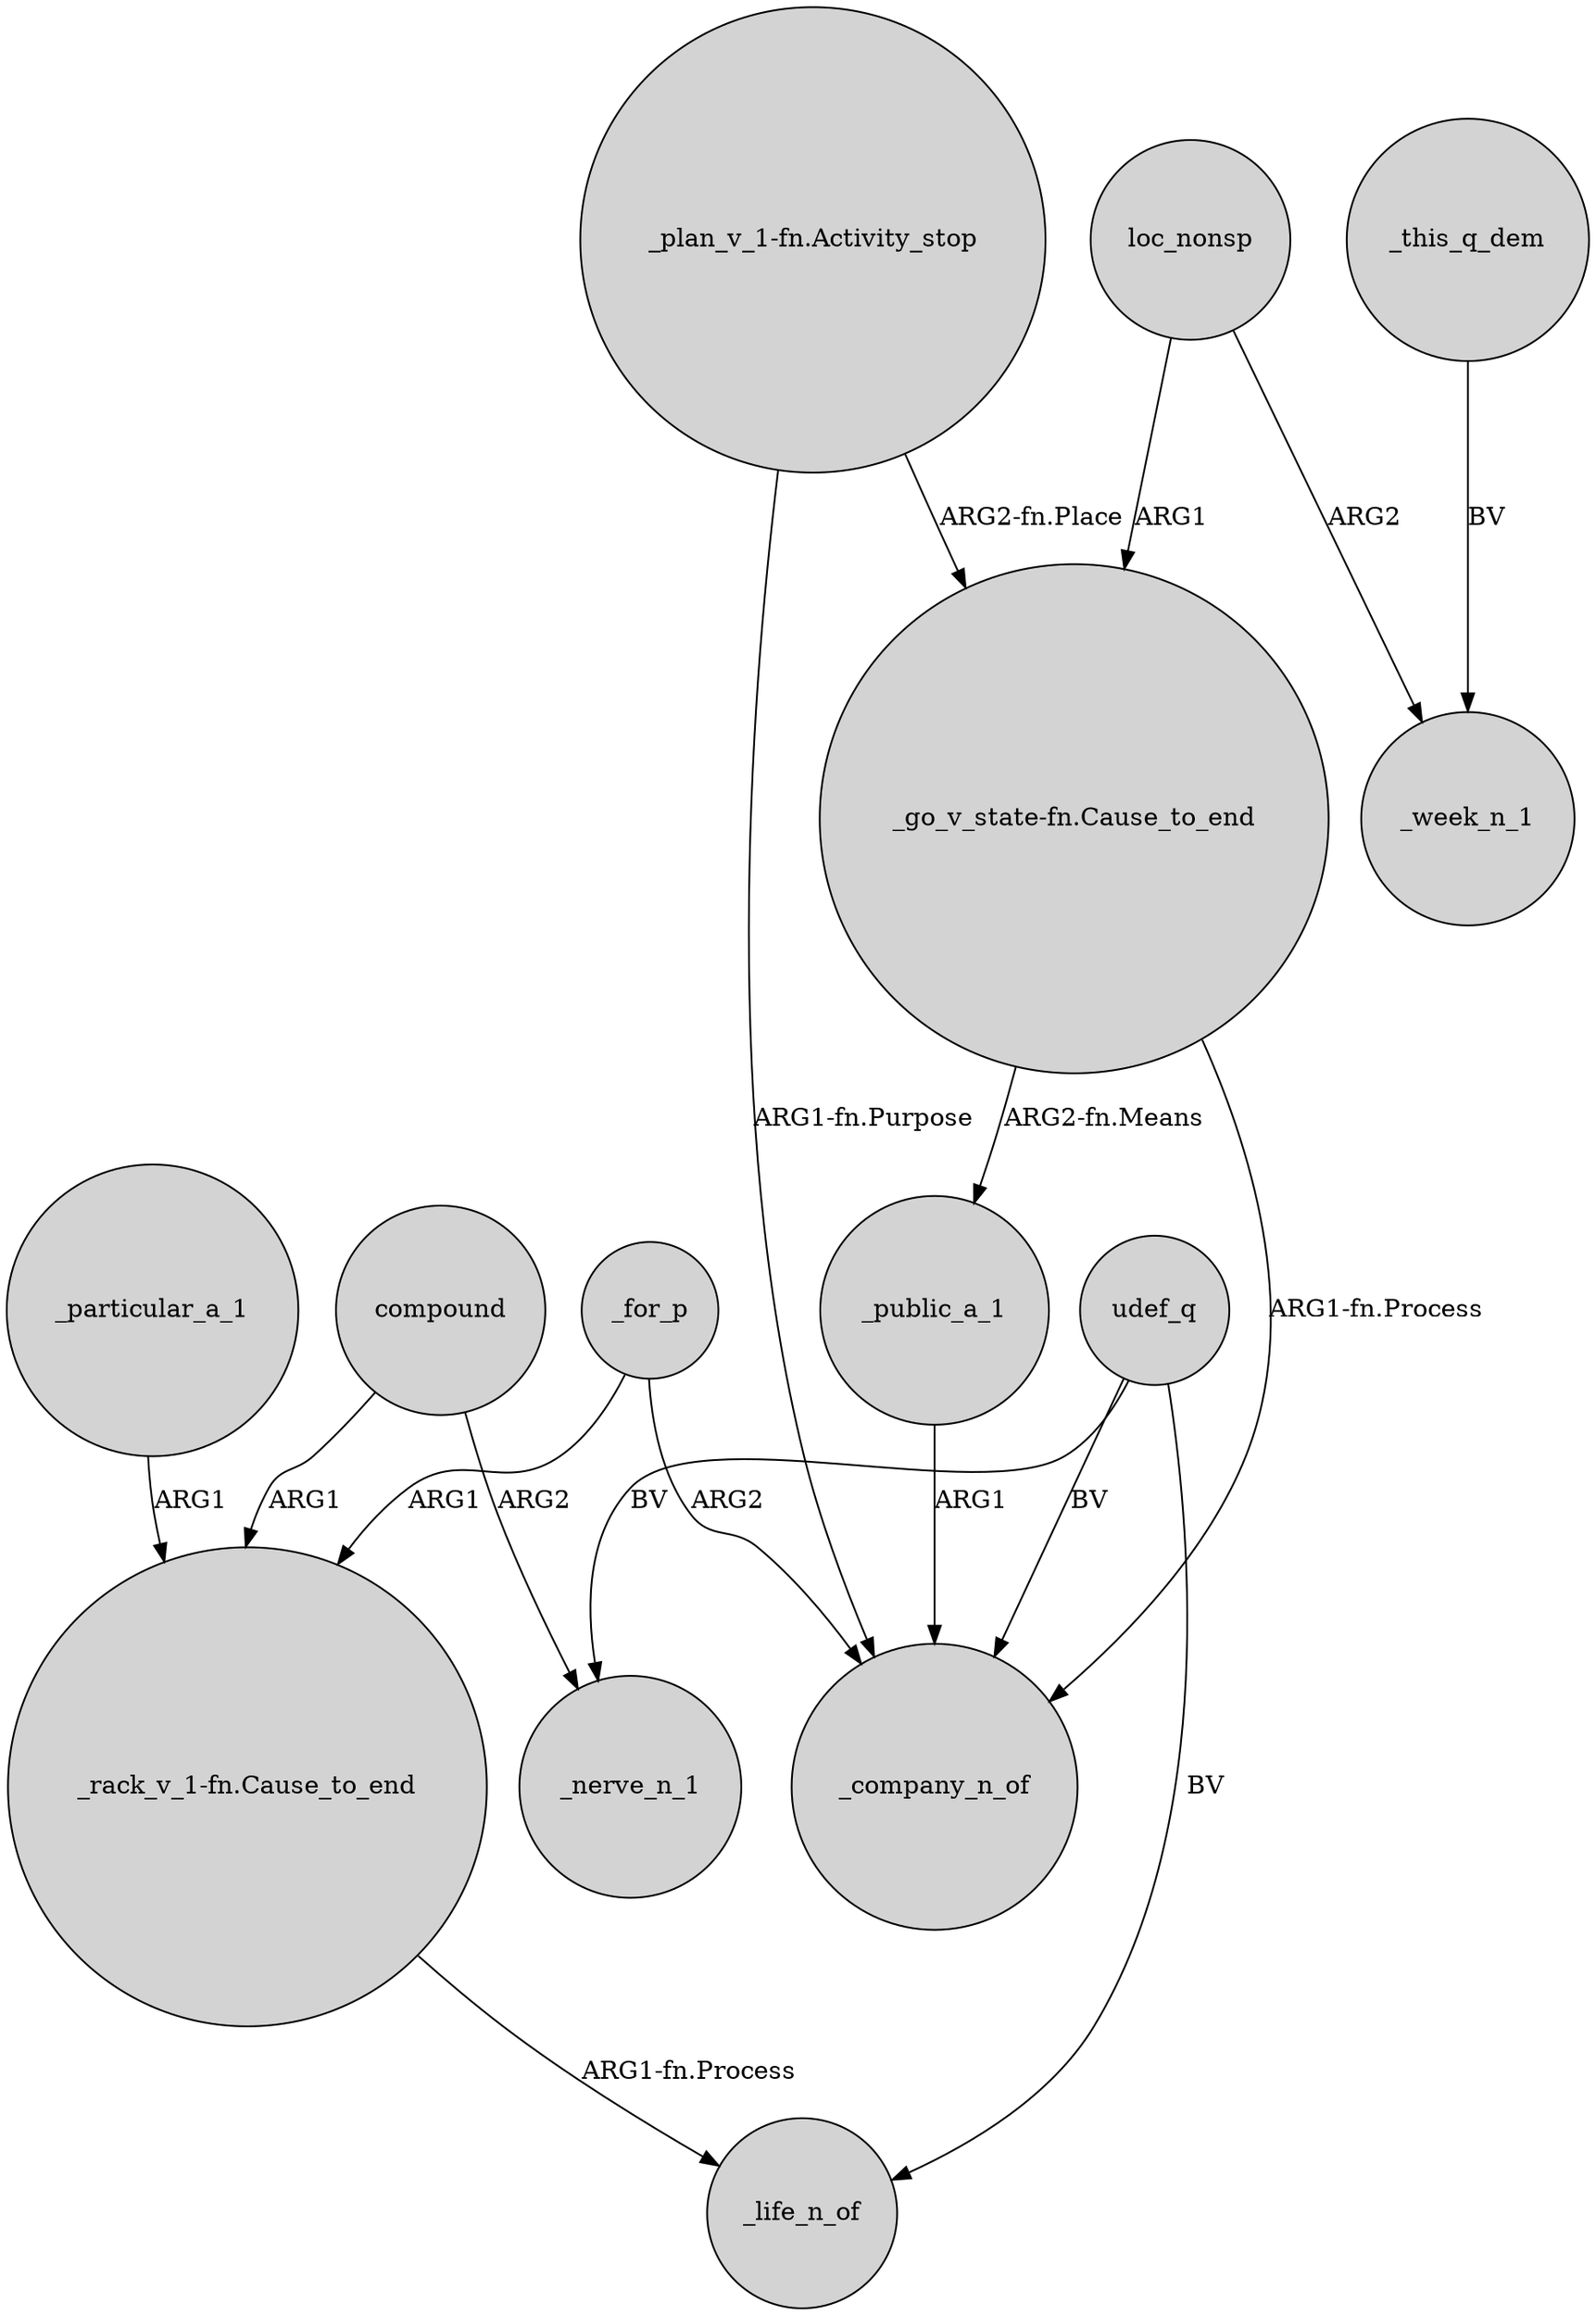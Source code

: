 digraph {
	node [shape=circle style=filled]
	_for_p -> "_rack_v_1-fn.Cause_to_end" [label=ARG1]
	"_plan_v_1-fn.Activity_stop" -> _company_n_of [label="ARG1-fn.Purpose"]
	_this_q_dem -> _week_n_1 [label=BV]
	loc_nonsp -> _week_n_1 [label=ARG2]
	_public_a_1 -> _company_n_of [label=ARG1]
	compound -> _nerve_n_1 [label=ARG2]
	udef_q -> _company_n_of [label=BV]
	udef_q -> _life_n_of [label=BV]
	compound -> "_rack_v_1-fn.Cause_to_end" [label=ARG1]
	_particular_a_1 -> "_rack_v_1-fn.Cause_to_end" [label=ARG1]
	udef_q -> _nerve_n_1 [label=BV]
	"_go_v_state-fn.Cause_to_end" -> _company_n_of [label="ARG1-fn.Process"]
	"_plan_v_1-fn.Activity_stop" -> "_go_v_state-fn.Cause_to_end" [label="ARG2-fn.Place"]
	_for_p -> _company_n_of [label=ARG2]
	"_go_v_state-fn.Cause_to_end" -> _public_a_1 [label="ARG2-fn.Means"]
	"_rack_v_1-fn.Cause_to_end" -> _life_n_of [label="ARG1-fn.Process"]
	loc_nonsp -> "_go_v_state-fn.Cause_to_end" [label=ARG1]
}
